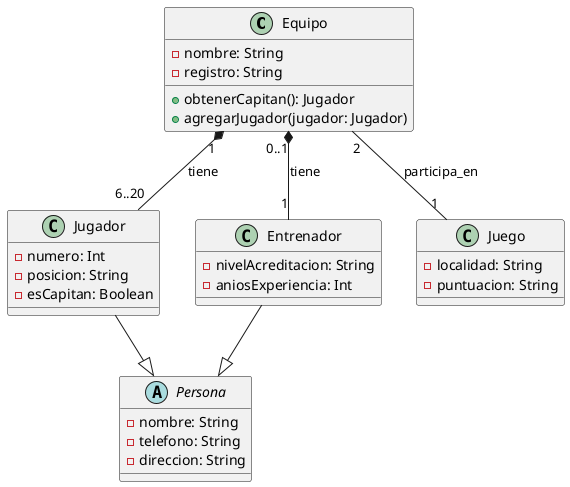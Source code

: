 @startuml
class Equipo {
    - nombre: String
    - registro: String
    + obtenerCapitan(): Jugador
    + agregarJugador(jugador: Jugador)
}

class Jugador {
    - numero: Int
    - posicion: String
    - esCapitan: Boolean
}

abstract class Persona {
    - nombre: String
    - telefono: String
    - direccion: String
}

class Entrenador {
    - nivelAcreditacion: String
    - aniosExperiencia: Int
}

class Juego {
    - localidad: String
    - puntuacion: String
}

Equipo "1" *-- "6..20" Jugador : tiene
Equipo "0..1" *-- "1" Entrenador : tiene
Equipo "2" -- "1" Juego : participa_en
Jugador --|> Persona
Entrenador --|> Persona
@enduml